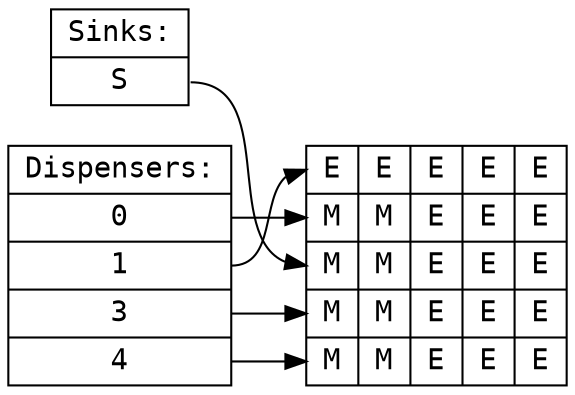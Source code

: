 digraph step {rankdir=LR;node [shape=record,fontname="Inconsolata"];
dispenser [label="Dispensers:|<d18>0|<d0>1|<d16>3|<d15>4"];
sink [label="Sinks:|<s17>S"];
board [label="{<f00>E|<f01>E|<f02>E|<f03>E|<f04>E}|{<f10>M|<f11>M|<f12>E|<f13>E|<f14>E}|{<f20>M|<f21>M|<f22>E|<f23>E|<f24>E}|{<f30>M|<f31>M|<f32>E|<f33>E|<f34>E}|{<f40>M|<f41>M|<f42>E|<f43>E|<f44>E}"];
dispenser:d18 -> board:f10
dispenser:d0 -> board:f00
dispenser:d16 -> board:f30
dispenser:d15 -> board:f40
sink:s17 -> board:f20
}
